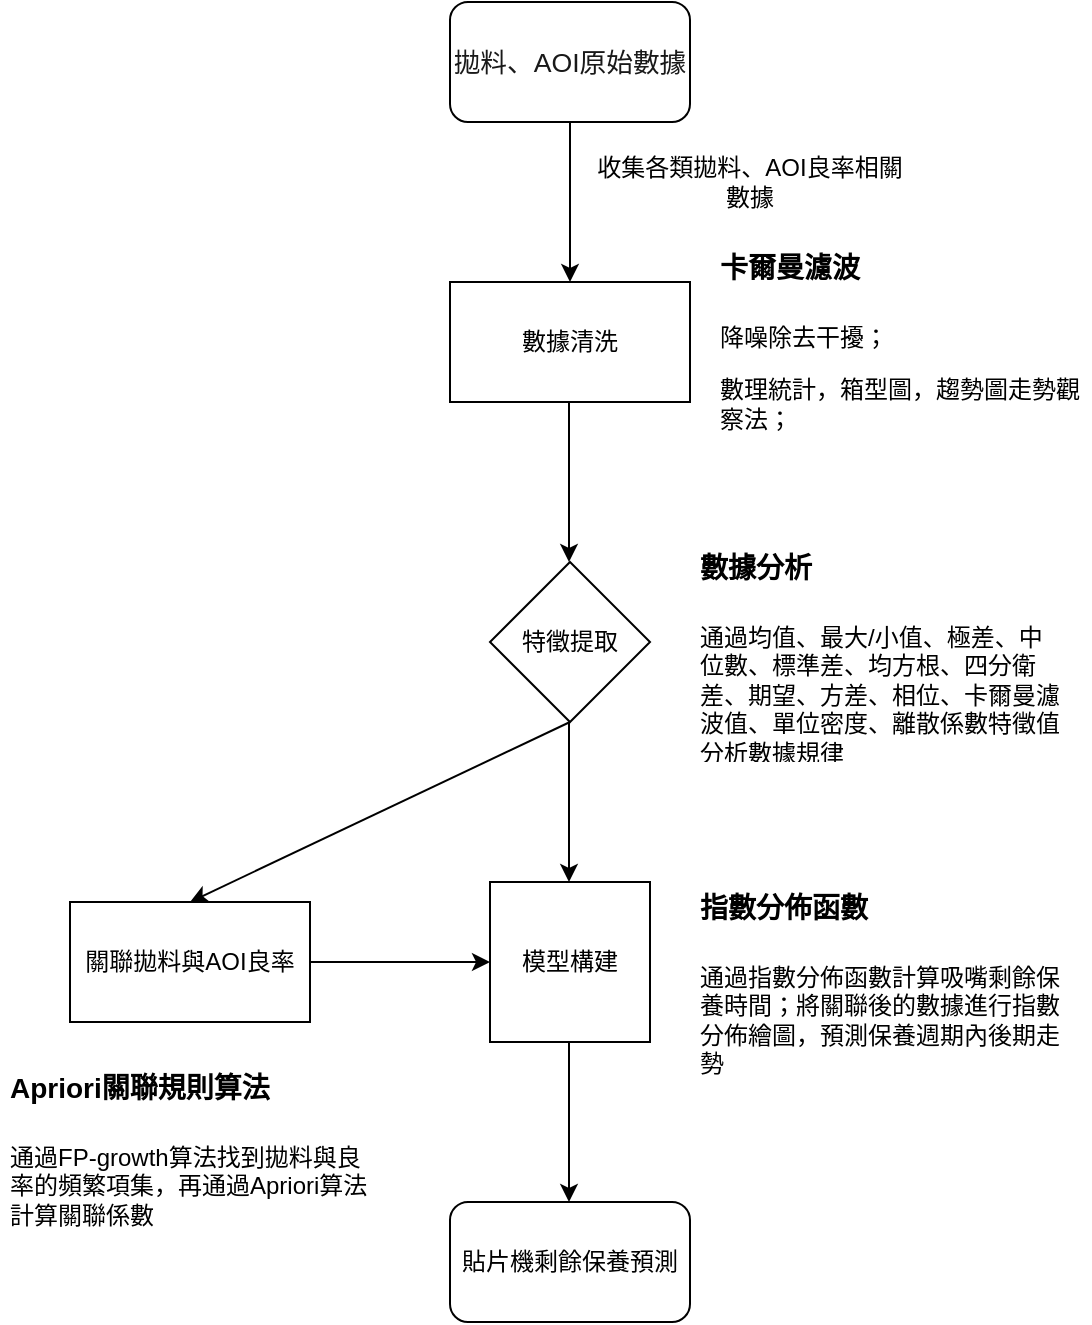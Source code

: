 <mxfile version="13.8.1" type="github" pages="2">
  <diagram id="YVggR_SqwR1qEsMGm2nK" name="Page-1">
    <mxGraphModel dx="1229" dy="786" grid="1" gridSize="10" guides="1" tooltips="1" connect="1" arrows="1" fold="1" page="1" pageScale="1" pageWidth="827" pageHeight="1169" math="0" shadow="0">
      <root>
        <mxCell id="0" />
        <mxCell id="1" parent="0" />
        <mxCell id="NF-i37rxTWXbvh0fXEa0-4" value="" style="endArrow=classic;html=1;exitX=0.5;exitY=1;exitDx=0;exitDy=0;" edge="1" parent="1">
          <mxGeometry width="50" height="50" relative="1" as="geometry">
            <mxPoint x="340" y="150" as="sourcePoint" />
            <mxPoint x="340" y="230" as="targetPoint" />
          </mxGeometry>
        </mxCell>
        <mxCell id="NF-i37rxTWXbvh0fXEa0-5" value="&lt;span style=&quot;color: rgb(25 , 25 , 25) ; font-size: 13.333px&quot;&gt;拋料、AOI原始數據&lt;/span&gt;" style="rounded=1;whiteSpace=wrap;html=1;" vertex="1" parent="1">
          <mxGeometry x="280" y="90" width="120" height="60" as="geometry" />
        </mxCell>
        <mxCell id="NF-i37rxTWXbvh0fXEa0-6" value="數據清洗" style="rounded=0;whiteSpace=wrap;html=1;" vertex="1" parent="1">
          <mxGeometry x="280" y="230" width="120" height="60" as="geometry" />
        </mxCell>
        <mxCell id="NF-i37rxTWXbvh0fXEa0-7" value="&lt;h1&gt;&lt;font style=&quot;font-size: 14px&quot;&gt;卡爾曼濾波&lt;/font&gt;&lt;/h1&gt;&lt;p&gt;降噪除去干擾；&lt;/p&gt;&lt;p&gt;數理統計，箱型圖，趨勢圖走勢觀察法；&lt;br&gt;&lt;/p&gt;" style="text;html=1;strokeColor=none;fillColor=none;spacing=5;spacingTop=-20;whiteSpace=wrap;overflow=hidden;rounded=0;" vertex="1" parent="1">
          <mxGeometry x="410" y="200" width="190" height="120" as="geometry" />
        </mxCell>
        <mxCell id="NF-i37rxTWXbvh0fXEa0-8" value="收集各類拋料、AOI良率相關數據" style="text;html=1;strokeColor=none;fillColor=none;align=center;verticalAlign=middle;whiteSpace=wrap;rounded=0;" vertex="1" parent="1">
          <mxGeometry x="350" y="170" width="160" height="20" as="geometry" />
        </mxCell>
        <mxCell id="NF-i37rxTWXbvh0fXEa0-11" value="" style="endArrow=classic;html=1;exitX=0.5;exitY=1;exitDx=0;exitDy=0;" edge="1" parent="1">
          <mxGeometry width="50" height="50" relative="1" as="geometry">
            <mxPoint x="339.5" y="290" as="sourcePoint" />
            <mxPoint x="339.5" y="370" as="targetPoint" />
          </mxGeometry>
        </mxCell>
        <mxCell id="NF-i37rxTWXbvh0fXEa0-12" value="&lt;span&gt;特徵提取&lt;/span&gt;" style="rhombus;whiteSpace=wrap;html=1;" vertex="1" parent="1">
          <mxGeometry x="300" y="370" width="80" height="80" as="geometry" />
        </mxCell>
        <mxCell id="bCzsvnsTS2TMmKOJLa1n-2" value="" style="endArrow=classic;html=1;exitX=0.5;exitY=1;exitDx=0;exitDy=0;" edge="1" parent="1">
          <mxGeometry width="50" height="50" relative="1" as="geometry">
            <mxPoint x="339.5" y="450" as="sourcePoint" />
            <mxPoint x="339.5" y="530" as="targetPoint" />
          </mxGeometry>
        </mxCell>
        <mxCell id="bCzsvnsTS2TMmKOJLa1n-3" value="模型構建" style="whiteSpace=wrap;html=1;aspect=fixed;" vertex="1" parent="1">
          <mxGeometry x="300" y="530" width="80" height="80" as="geometry" />
        </mxCell>
        <mxCell id="bCzsvnsTS2TMmKOJLa1n-4" value="" style="endArrow=classic;html=1;exitX=0.5;exitY=1;exitDx=0;exitDy=0;" edge="1" parent="1">
          <mxGeometry width="50" height="50" relative="1" as="geometry">
            <mxPoint x="339.5" y="610" as="sourcePoint" />
            <mxPoint x="339.5" y="690" as="targetPoint" />
          </mxGeometry>
        </mxCell>
        <mxCell id="bCzsvnsTS2TMmKOJLa1n-5" value="貼片機剩餘保養預測" style="rounded=1;whiteSpace=wrap;html=1;" vertex="1" parent="1">
          <mxGeometry x="280" y="690" width="120" height="60" as="geometry" />
        </mxCell>
        <mxCell id="bCzsvnsTS2TMmKOJLa1n-6" value="&lt;h1&gt;&lt;font style=&quot;font-size: 14px&quot;&gt;數據分析&lt;/font&gt;&lt;/h1&gt;&lt;p&gt;通過均值、最大/小值、極差、中位數、標準差、均方根、四分衛差、期望、方差、相位、卡爾曼濾波值、單位密度、離散係數特徵值分析數據規律&lt;/p&gt;" style="text;html=1;strokeColor=none;fillColor=none;spacing=5;spacingTop=-20;whiteSpace=wrap;overflow=hidden;rounded=0;" vertex="1" parent="1">
          <mxGeometry x="400" y="350" width="190" height="120" as="geometry" />
        </mxCell>
        <mxCell id="bCzsvnsTS2TMmKOJLa1n-7" value="" style="endArrow=classic;html=1;" edge="1" parent="1">
          <mxGeometry width="50" height="50" relative="1" as="geometry">
            <mxPoint x="340" y="450" as="sourcePoint" />
            <mxPoint x="150" y="540" as="targetPoint" />
          </mxGeometry>
        </mxCell>
        <mxCell id="bCzsvnsTS2TMmKOJLa1n-8" value="關聯拋料與AOI良率" style="rounded=0;whiteSpace=wrap;html=1;" vertex="1" parent="1">
          <mxGeometry x="90" y="540" width="120" height="60" as="geometry" />
        </mxCell>
        <mxCell id="bCzsvnsTS2TMmKOJLa1n-9" value="" style="endArrow=classic;html=1;exitX=1;exitY=0.5;exitDx=0;exitDy=0;entryX=0;entryY=0.5;entryDx=0;entryDy=0;" edge="1" parent="1" source="bCzsvnsTS2TMmKOJLa1n-8" target="bCzsvnsTS2TMmKOJLa1n-3">
          <mxGeometry width="50" height="50" relative="1" as="geometry">
            <mxPoint x="250" y="560" as="sourcePoint" />
            <mxPoint x="250" y="640" as="targetPoint" />
          </mxGeometry>
        </mxCell>
        <mxCell id="bCzsvnsTS2TMmKOJLa1n-10" value="&lt;h1&gt;&lt;font style=&quot;font-size: 14px&quot;&gt;Apriori關聯規則算法&lt;/font&gt;&lt;/h1&gt;&lt;p&gt;通過FP-growth算法找到拋料與良率的頻繁項集，再通過Apriori算法計算關聯係數&lt;/p&gt;" style="text;html=1;strokeColor=none;fillColor=none;spacing=5;spacingTop=-20;whiteSpace=wrap;overflow=hidden;rounded=0;" vertex="1" parent="1">
          <mxGeometry x="55" y="610" width="190" height="120" as="geometry" />
        </mxCell>
        <mxCell id="bCzsvnsTS2TMmKOJLa1n-11" value="&lt;h1&gt;&lt;span style=&quot;font-size: 14px&quot;&gt;指數分佈函數&lt;/span&gt;&lt;/h1&gt;&lt;p&gt;通過指數分佈函數計算吸嘴剩餘保養時間；將關聯後的數據進行指數分佈繪圖，預測保養週期內後期走勢&lt;/p&gt;" style="text;html=1;strokeColor=none;fillColor=none;spacing=5;spacingTop=-20;whiteSpace=wrap;overflow=hidden;rounded=0;" vertex="1" parent="1">
          <mxGeometry x="400" y="520" width="190" height="120" as="geometry" />
        </mxCell>
      </root>
    </mxGraphModel>
  </diagram>
  <diagram id="2yOH5CPa5-NYDsD95F8Z" name="Page-2">
    <mxGraphModel dx="1229" dy="786" grid="1" gridSize="10" guides="1" tooltips="1" connect="1" arrows="1" fold="1" page="1" pageScale="1" pageWidth="827" pageHeight="1169" math="0" shadow="0">
      <root>
        <mxCell id="tSsVgkwkvWghB4jCchKF-0" />
        <mxCell id="tSsVgkwkvWghB4jCchKF-1" parent="tSsVgkwkvWghB4jCchKF-0" />
      </root>
    </mxGraphModel>
  </diagram>
</mxfile>
